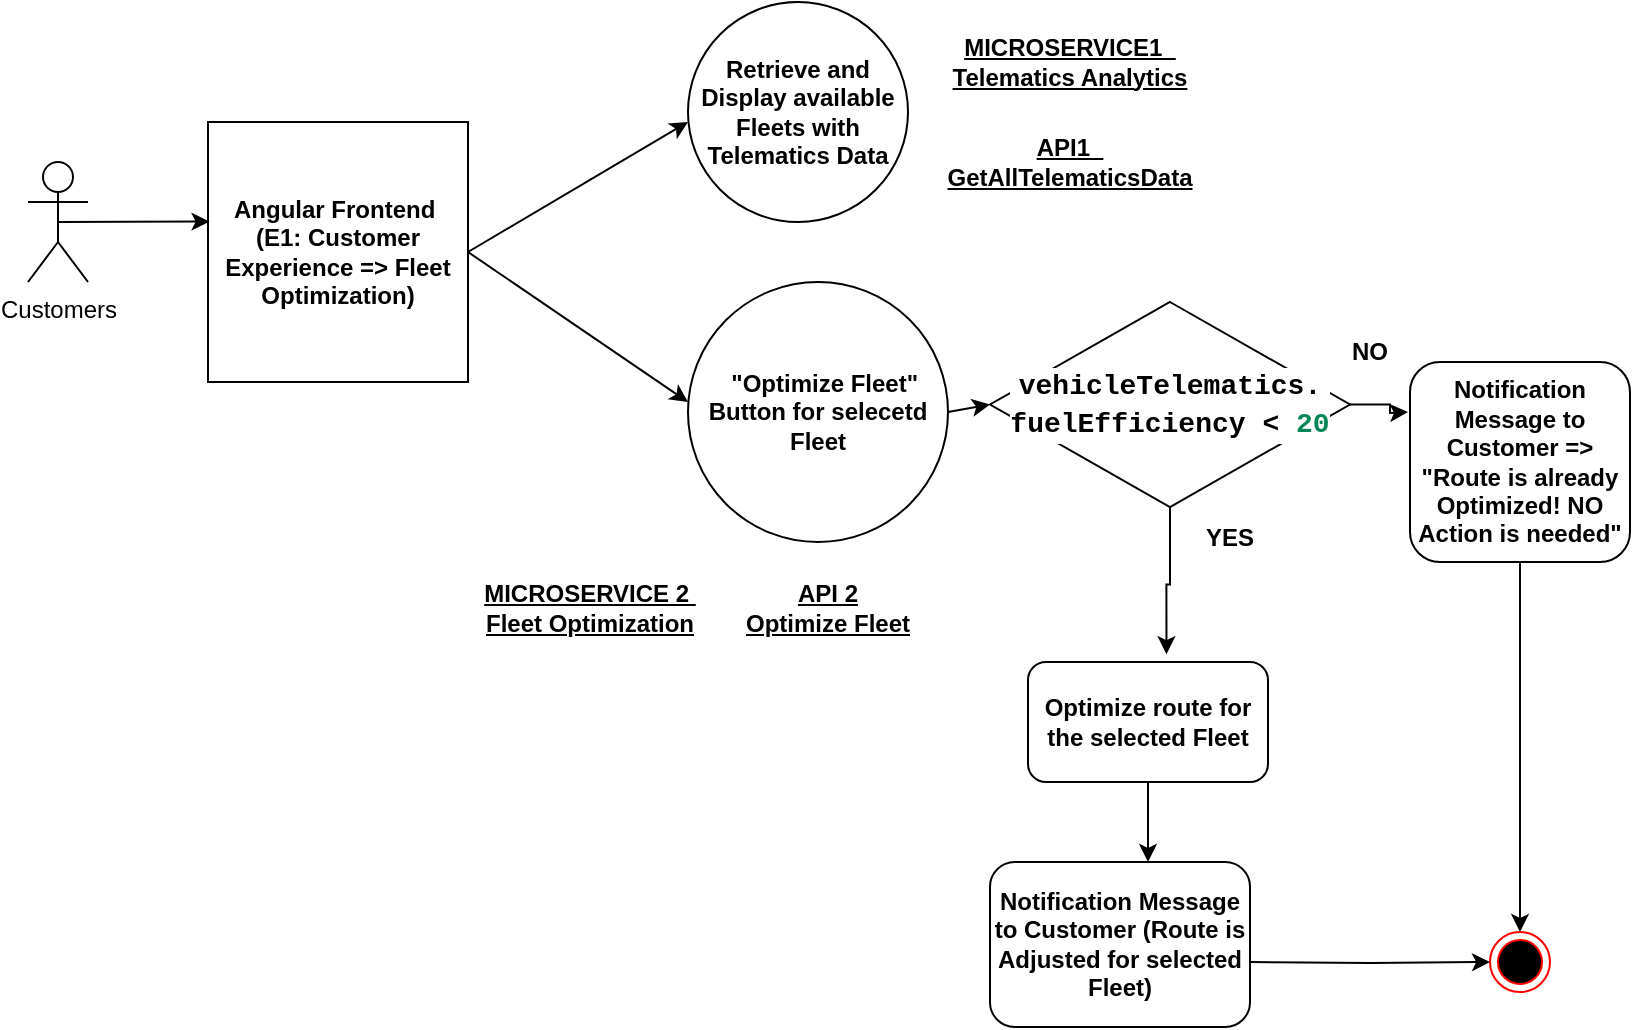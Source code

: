 <mxfile version="24.0.7" type="github">
  <diagram name="Page-1" id="bngKUwciDOW-2FZx9G1C">
    <mxGraphModel dx="2059" dy="680" grid="1" gridSize="10" guides="1" tooltips="1" connect="1" arrows="1" fold="1" page="1" pageScale="1" pageWidth="850" pageHeight="1100" math="0" shadow="0">
      <root>
        <mxCell id="0" />
        <mxCell id="1" parent="0" />
        <mxCell id="w-AGzhBF_kdz7LjfCUOo-1" value="Customers" style="shape=umlActor;verticalLabelPosition=bottom;verticalAlign=top;html=1;outlineConnect=0;" vertex="1" parent="1">
          <mxGeometry x="-26" y="235" width="30" height="60" as="geometry" />
        </mxCell>
        <mxCell id="w-AGzhBF_kdz7LjfCUOo-2" value="&lt;b&gt;Angular Frontend&amp;nbsp; (E1: Customer Experience =&amp;gt; Fleet Optimization)&lt;/b&gt;" style="whiteSpace=wrap;html=1;aspect=fixed;" vertex="1" parent="1">
          <mxGeometry x="64" y="215" width="130" height="130" as="geometry" />
        </mxCell>
        <mxCell id="w-AGzhBF_kdz7LjfCUOo-3" value="" style="endArrow=classic;html=1;rounded=0;exitX=0.5;exitY=0.5;exitDx=0;exitDy=0;exitPerimeter=0;entryX=0.006;entryY=0.383;entryDx=0;entryDy=0;entryPerimeter=0;" edge="1" parent="1" source="w-AGzhBF_kdz7LjfCUOo-1" target="w-AGzhBF_kdz7LjfCUOo-2">
          <mxGeometry width="50" height="50" relative="1" as="geometry">
            <mxPoint x="224" y="325" as="sourcePoint" />
            <mxPoint x="274" y="275" as="targetPoint" />
          </mxGeometry>
        </mxCell>
        <mxCell id="w-AGzhBF_kdz7LjfCUOo-4" value="" style="endArrow=classic;html=1;rounded=0;exitX=1;exitY=0.5;exitDx=0;exitDy=0;" edge="1" parent="1" source="w-AGzhBF_kdz7LjfCUOo-2">
          <mxGeometry width="50" height="50" relative="1" as="geometry">
            <mxPoint x="224" y="325" as="sourcePoint" />
            <mxPoint x="304" y="215" as="targetPoint" />
          </mxGeometry>
        </mxCell>
        <mxCell id="w-AGzhBF_kdz7LjfCUOo-5" value="&lt;b&gt;Retrieve and Display available Fleets with Telematics Data&lt;/b&gt;" style="ellipse;whiteSpace=wrap;html=1;aspect=fixed;" vertex="1" parent="1">
          <mxGeometry x="304" y="155" width="110" height="110" as="geometry" />
        </mxCell>
        <mxCell id="w-AGzhBF_kdz7LjfCUOo-6" value="" style="endArrow=classic;html=1;rounded=0;exitX=1;exitY=0.5;exitDx=0;exitDy=0;" edge="1" parent="1" source="w-AGzhBF_kdz7LjfCUOo-2">
          <mxGeometry width="50" height="50" relative="1" as="geometry">
            <mxPoint x="224" y="325" as="sourcePoint" />
            <mxPoint x="304" y="355" as="targetPoint" />
          </mxGeometry>
        </mxCell>
        <mxCell id="w-AGzhBF_kdz7LjfCUOo-7" value="&lt;b&gt;&amp;nbsp; &quot;Optimize Fleet&quot; Button for selecetd Fleet&lt;/b&gt;" style="ellipse;whiteSpace=wrap;html=1;aspect=fixed;" vertex="1" parent="1">
          <mxGeometry x="304" y="295" width="130" height="130" as="geometry" />
        </mxCell>
        <mxCell id="w-AGzhBF_kdz7LjfCUOo-8" value="" style="endArrow=classic;html=1;rounded=0;exitX=1;exitY=0.5;exitDx=0;exitDy=0;entryX=0;entryY=0.5;entryDx=0;entryDy=0;" edge="1" parent="1" source="w-AGzhBF_kdz7LjfCUOo-7" target="w-AGzhBF_kdz7LjfCUOo-11">
          <mxGeometry width="50" height="50" relative="1" as="geometry">
            <mxPoint x="444" y="405" as="sourcePoint" />
            <mxPoint x="494" y="360" as="targetPoint" />
          </mxGeometry>
        </mxCell>
        <mxCell id="w-AGzhBF_kdz7LjfCUOo-9" value="" style="edgeStyle=orthogonalEdgeStyle;rounded=0;orthogonalLoop=1;jettySize=auto;html=1;entryX=0.577;entryY=-0.065;entryDx=0;entryDy=0;entryPerimeter=0;" edge="1" parent="1" source="w-AGzhBF_kdz7LjfCUOo-11" target="w-AGzhBF_kdz7LjfCUOo-13">
          <mxGeometry relative="1" as="geometry">
            <mxPoint x="539" y="487.5" as="targetPoint" />
          </mxGeometry>
        </mxCell>
        <mxCell id="w-AGzhBF_kdz7LjfCUOo-10" value="" style="edgeStyle=orthogonalEdgeStyle;rounded=0;orthogonalLoop=1;jettySize=auto;html=1;" edge="1" parent="1" source="w-AGzhBF_kdz7LjfCUOo-11">
          <mxGeometry relative="1" as="geometry">
            <mxPoint x="664" y="360" as="targetPoint" />
          </mxGeometry>
        </mxCell>
        <mxCell id="w-AGzhBF_kdz7LjfCUOo-11" value="&lt;div style=&quot;background-color: rgb(255, 255, 255); font-family: Consolas, &amp;quot;Courier New&amp;quot;, monospace; font-size: 14px; line-height: 19px; white-space: pre;&quot;&gt;&lt;b&gt;vehicleTelematics.&lt;/b&gt;&lt;/div&gt;&lt;div style=&quot;background-color: rgb(255, 255, 255); font-family: Consolas, &amp;quot;Courier New&amp;quot;, monospace; font-size: 14px; line-height: 19px; white-space: pre;&quot;&gt;&lt;b&gt;fuelEfficiency &amp;lt; &lt;span style=&quot;color: #098658;&quot;&gt;20&lt;/span&gt;&lt;/b&gt;&lt;/div&gt;" style="rhombus;whiteSpace=wrap;html=1;" vertex="1" parent="1">
          <mxGeometry x="455" y="305" width="180" height="102.5" as="geometry" />
        </mxCell>
        <mxCell id="w-AGzhBF_kdz7LjfCUOo-12" value="" style="edgeStyle=orthogonalEdgeStyle;rounded=0;orthogonalLoop=1;jettySize=auto;html=1;" edge="1" parent="1" source="w-AGzhBF_kdz7LjfCUOo-13">
          <mxGeometry relative="1" as="geometry">
            <mxPoint x="534" y="585" as="targetPoint" />
          </mxGeometry>
        </mxCell>
        <mxCell id="w-AGzhBF_kdz7LjfCUOo-13" value="&lt;b&gt;Optimize route for the selected Fleet&lt;/b&gt;" style="rounded=1;whiteSpace=wrap;html=1;" vertex="1" parent="1">
          <mxGeometry x="474" y="485" width="120" height="60" as="geometry" />
        </mxCell>
        <mxCell id="w-AGzhBF_kdz7LjfCUOo-14" value="&lt;b&gt;YES&lt;/b&gt;" style="text;html=1;strokeColor=none;fillColor=none;align=center;verticalAlign=middle;whiteSpace=wrap;rounded=0;" vertex="1" parent="1">
          <mxGeometry x="545" y="407.5" width="60" height="30" as="geometry" />
        </mxCell>
        <mxCell id="w-AGzhBF_kdz7LjfCUOo-15" value="&lt;b&gt;NO&lt;/b&gt;" style="text;html=1;strokeColor=none;fillColor=none;align=center;verticalAlign=middle;whiteSpace=wrap;rounded=0;" vertex="1" parent="1">
          <mxGeometry x="615" y="315" width="60" height="30" as="geometry" />
        </mxCell>
        <mxCell id="w-AGzhBF_kdz7LjfCUOo-16" value="&lt;b&gt;Notification Message to Customer =&amp;gt; &quot;Route is already Optimized! NO Action is needed&quot;&lt;/b&gt;" style="rounded=1;whiteSpace=wrap;html=1;" vertex="1" parent="1">
          <mxGeometry x="665" y="335" width="110" height="100" as="geometry" />
        </mxCell>
        <mxCell id="w-AGzhBF_kdz7LjfCUOo-17" style="edgeStyle=orthogonalEdgeStyle;rounded=0;orthogonalLoop=1;jettySize=auto;html=1;entryX=0.5;entryY=0;entryDx=0;entryDy=0;exitX=0.5;exitY=1;exitDx=0;exitDy=0;" edge="1" parent="1" source="w-AGzhBF_kdz7LjfCUOo-16" target="w-AGzhBF_kdz7LjfCUOo-18">
          <mxGeometry relative="1" as="geometry">
            <mxPoint x="720" y="447.5" as="sourcePoint" />
          </mxGeometry>
        </mxCell>
        <mxCell id="w-AGzhBF_kdz7LjfCUOo-18" value="" style="ellipse;html=1;shape=endState;fillColor=#000000;strokeColor=#ff0000;" vertex="1" parent="1">
          <mxGeometry x="705" y="620" width="30" height="30" as="geometry" />
        </mxCell>
        <mxCell id="w-AGzhBF_kdz7LjfCUOo-19" style="edgeStyle=orthogonalEdgeStyle;rounded=0;orthogonalLoop=1;jettySize=auto;html=1;exitX=1;exitY=0.5;exitDx=0;exitDy=0;entryX=0;entryY=0.5;entryDx=0;entryDy=0;" edge="1" parent="1" target="w-AGzhBF_kdz7LjfCUOo-18">
          <mxGeometry relative="1" as="geometry">
            <mxPoint x="584.5" y="635" as="sourcePoint" />
          </mxGeometry>
        </mxCell>
        <mxCell id="w-AGzhBF_kdz7LjfCUOo-20" value="&lt;b&gt;&lt;u&gt;MICROSERVICE1&amp;nbsp;&amp;nbsp;&lt;/u&gt;&lt;/b&gt;&lt;div&gt;&lt;b&gt;&lt;u&gt;Telematics Analytics&lt;/u&gt;&lt;/b&gt;&lt;/div&gt;" style="text;html=1;strokeColor=none;fillColor=none;align=center;verticalAlign=middle;whiteSpace=wrap;rounded=0;" vertex="1" parent="1">
          <mxGeometry x="423.5" y="165" width="141.5" height="40" as="geometry" />
        </mxCell>
        <mxCell id="w-AGzhBF_kdz7LjfCUOo-21" value="&lt;b&gt;&lt;u&gt;MICROSERVICE 2&amp;nbsp; Fleet Optimization&lt;/u&gt;&lt;/b&gt;" style="text;html=1;strokeColor=none;fillColor=none;align=center;verticalAlign=middle;whiteSpace=wrap;rounded=0;" vertex="1" parent="1">
          <mxGeometry x="194" y="437.5" width="121.5" height="40" as="geometry" />
        </mxCell>
        <mxCell id="w-AGzhBF_kdz7LjfCUOo-23" value="&lt;b&gt;&lt;u&gt;API1&amp;nbsp;&amp;nbsp;&lt;/u&gt;&lt;/b&gt;&lt;div&gt;&lt;b&gt;&lt;u&gt;GetAllTelematicsData&lt;/u&gt;&lt;/b&gt;&lt;/div&gt;" style="text;html=1;strokeColor=none;fillColor=none;align=center;verticalAlign=middle;whiteSpace=wrap;rounded=0;" vertex="1" parent="1">
          <mxGeometry x="423.5" y="215" width="141.5" height="40" as="geometry" />
        </mxCell>
        <mxCell id="w-AGzhBF_kdz7LjfCUOo-24" value="&lt;b&gt;&lt;u&gt;API 2&lt;/u&gt;&lt;/b&gt;&lt;div&gt;&lt;b&gt;&lt;u&gt;Optimize Fleet&lt;/u&gt;&lt;/b&gt;&lt;/div&gt;" style="text;html=1;strokeColor=none;fillColor=none;align=center;verticalAlign=middle;whiteSpace=wrap;rounded=0;" vertex="1" parent="1">
          <mxGeometry x="312.5" y="437.5" width="121.5" height="40" as="geometry" />
        </mxCell>
        <mxCell id="w-AGzhBF_kdz7LjfCUOo-25" value="&lt;span style=&quot;font-weight: 700;&quot;&gt;Notification Message to Customer (Route is Adjusted for selected Fleet)&lt;/span&gt;" style="rounded=1;whiteSpace=wrap;html=1;" vertex="1" parent="1">
          <mxGeometry x="455" y="585" width="130" height="82.5" as="geometry" />
        </mxCell>
      </root>
    </mxGraphModel>
  </diagram>
</mxfile>
